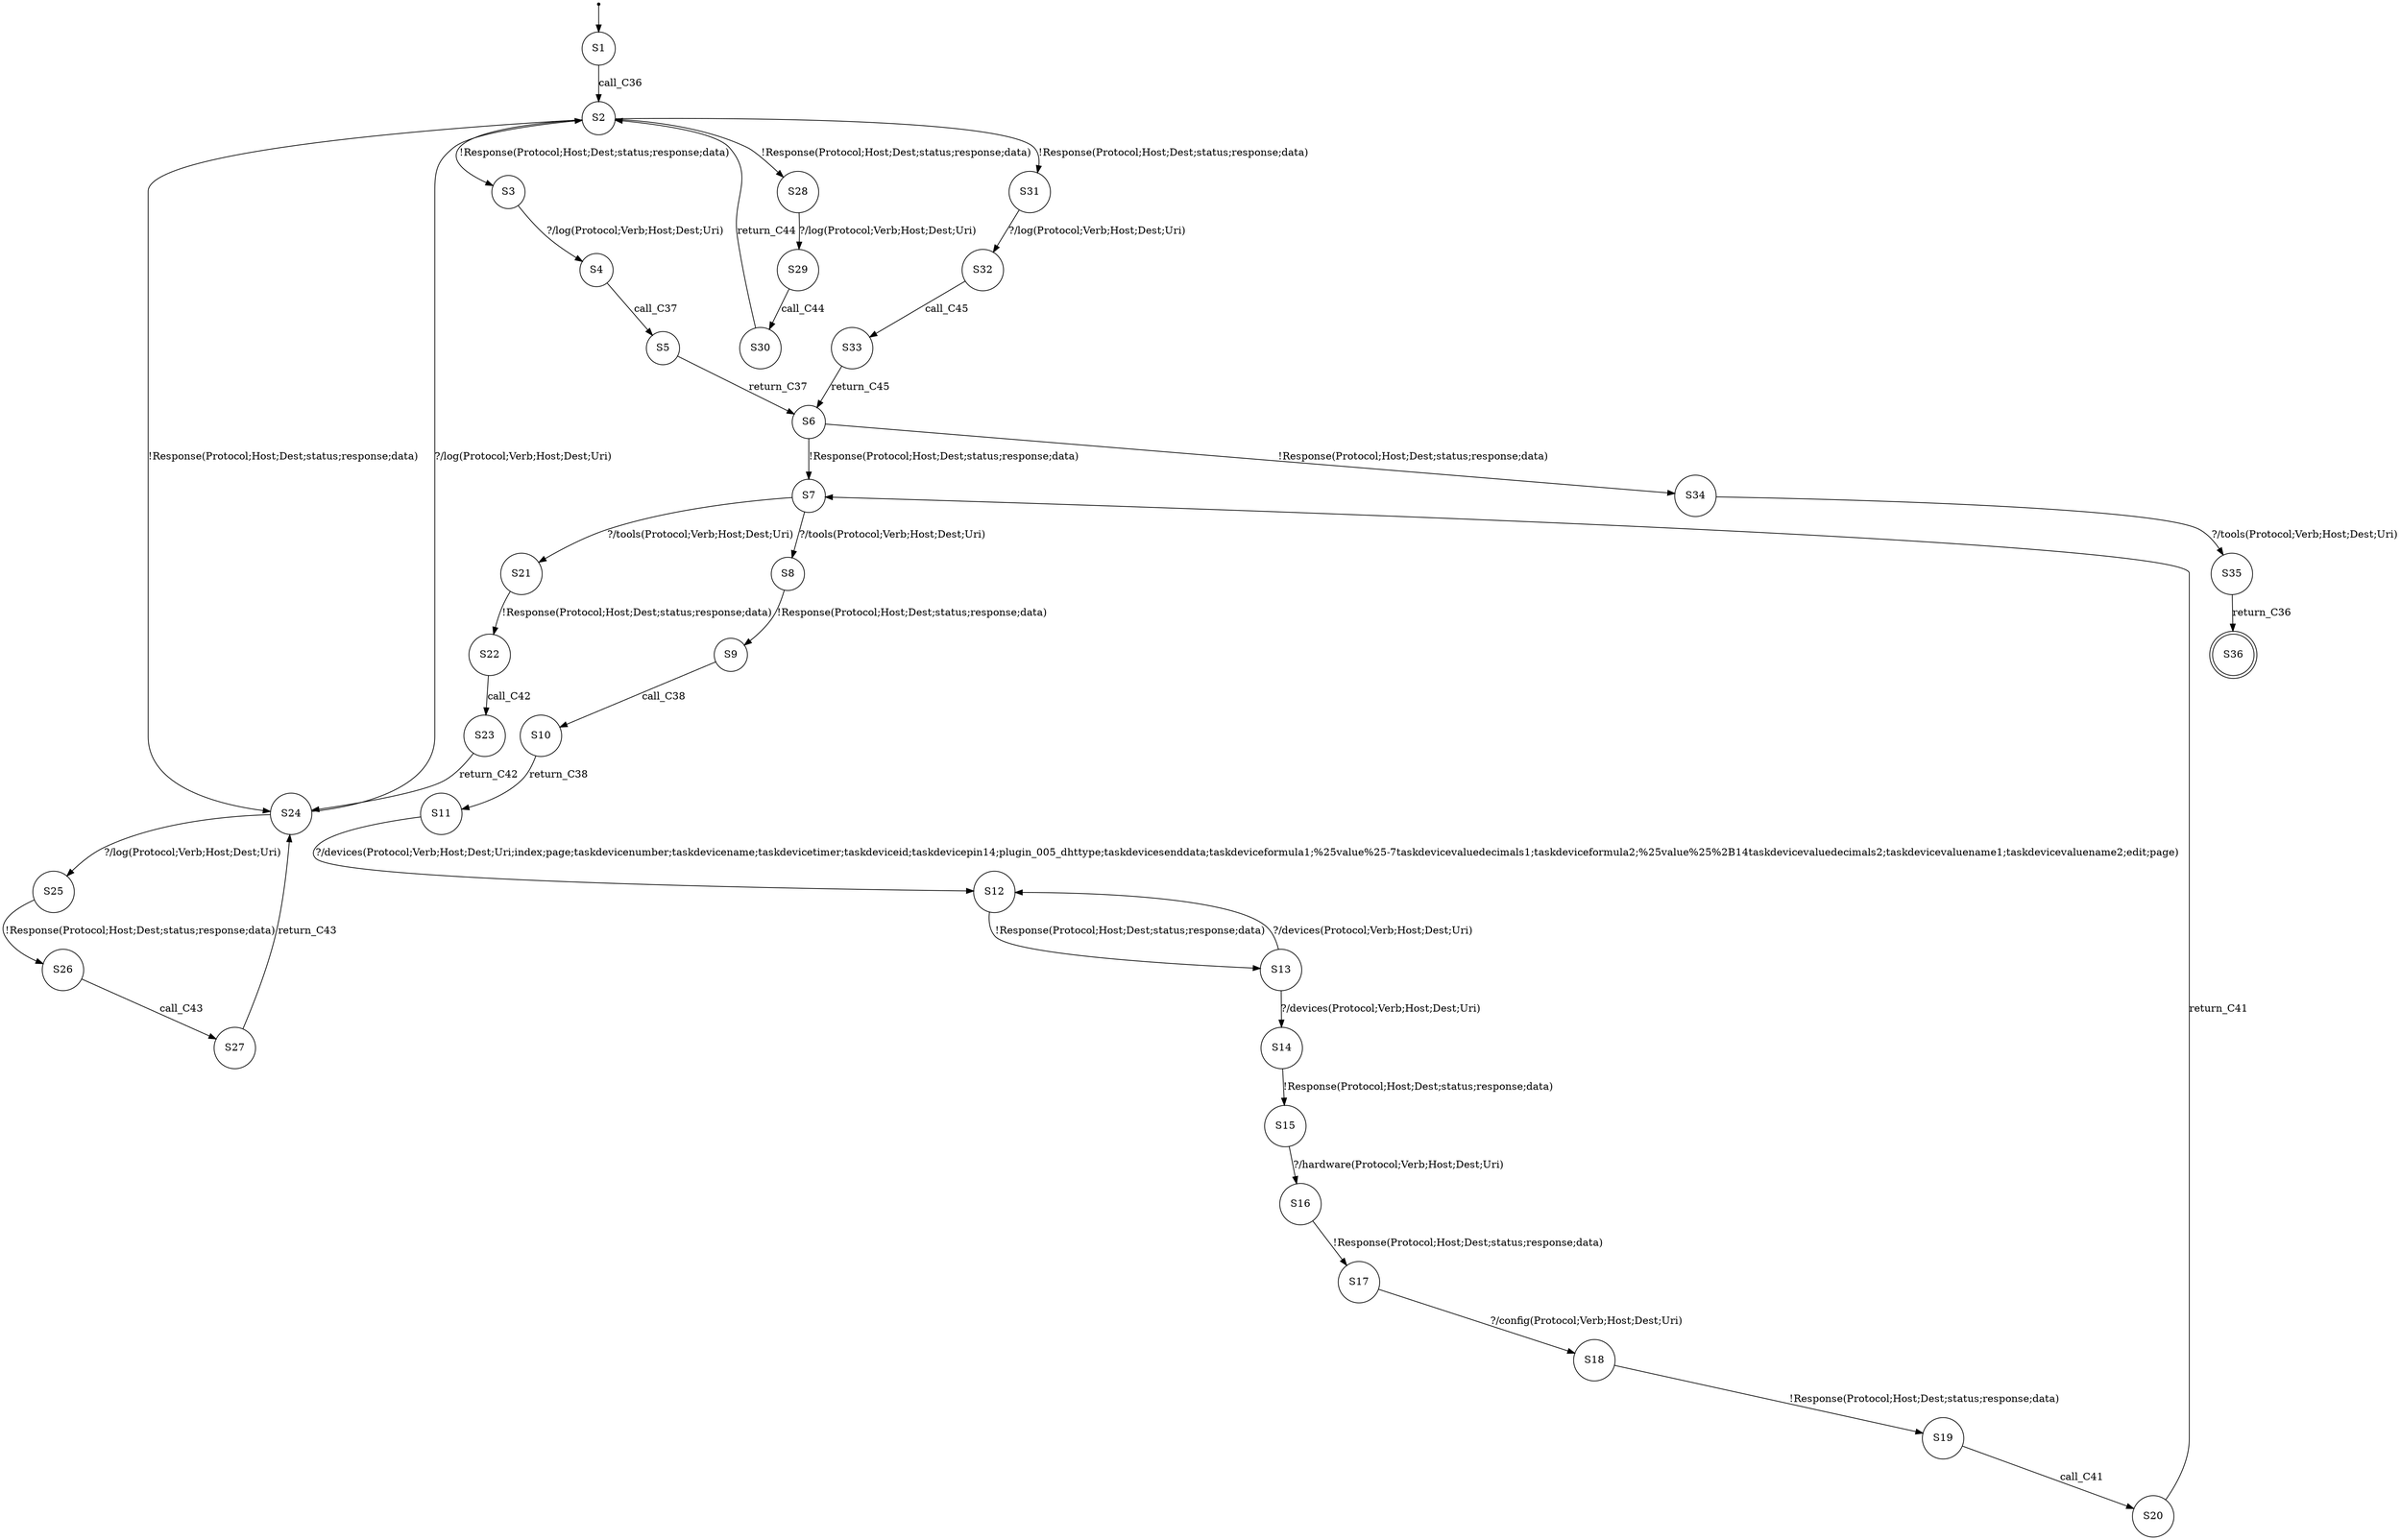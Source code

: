 digraph LTS {
S00[shape=point]
S1[label=S1,shape=circle];
S2[label=S2,shape=circle];
S3[label=S3,shape=circle];
S4[label=S4,shape=circle];
S5[label=S5,shape=circle];
S6[label=S6,shape=circle];
S7[label=S7,shape=circle];
S8[label=S8,shape=circle];
S9[label=S9,shape=circle];
S10[label=S10,shape=circle];
S11[label=S11,shape=circle];
S12[label=S12,shape=circle];
S13[label=S13,shape=circle];
S14[label=S14,shape=circle];
S15[label=S15,shape=circle];
S16[label=S16,shape=circle];
S17[label=S17,shape=circle];
S18[label=S18,shape=circle];
S19[label=S19,shape=circle];
S20[label=S20,shape=circle];
S21[label=S21,shape=circle];
S22[label=S22,shape=circle];
S23[label=S23,shape=circle];
S24[label=S24,shape=circle];
S25[label=S25,shape=circle];
S26[label=S26,shape=circle];
S27[label=S27,shape=circle];
S28[label=S28,shape=circle];
S29[label=S29,shape=circle];
S30[label=S30,shape=circle];
S31[label=S31,shape=circle];
S32[label=S32,shape=circle];
S33[label=S33,shape=circle];
S34[label=S34,shape=circle];
S35[label=S35,shape=circle];
S36[label=S36,shape=doublecircle];
S00 -> S1
S1 -> S2[label ="call_C36"];
S2 -> S3[label ="!Response(Protocol;Host;Dest;status;response;data)"];
S2 -> S24[label ="!Response(Protocol;Host;Dest;status;response;data)"];
S2 -> S28[label ="!Response(Protocol;Host;Dest;status;response;data)"];
S2 -> S31[label ="!Response(Protocol;Host;Dest;status;response;data)"];
S3 -> S4[label ="?/log(Protocol;Verb;Host;Dest;Uri)"];
S4 -> S5[label ="call_C37"];
S5 -> S6[label ="return_C37"];
S6 -> S7[label ="!Response(Protocol;Host;Dest;status;response;data)"];
S6 -> S34[label ="!Response(Protocol;Host;Dest;status;response;data)"];
S7 -> S8[label ="?/tools(Protocol;Verb;Host;Dest;Uri)"];
S7 -> S21[label ="?/tools(Protocol;Verb;Host;Dest;Uri)"];
S8 -> S9[label ="!Response(Protocol;Host;Dest;status;response;data)"];
S9 -> S10[label ="call_C38"];
S10 -> S11[label ="return_C38"];
S11 -> S12[label ="?/devices(Protocol;Verb;Host;Dest;Uri;index;page;taskdevicenumber;taskdevicename;taskdevicetimer;taskdeviceid;taskdevicepin14;plugin_005_dhttype;taskdevicesenddata;taskdeviceformula1;%25value%25-7taskdevicevaluedecimals1;taskdeviceformula2;%25value%25%2B14taskdevicevaluedecimals2;taskdevicevaluename1;taskdevicevaluename2;edit;page)"];
S12 -> S13[label ="!Response(Protocol;Host;Dest;status;response;data)"];
S13 -> S12[label ="?/devices(Protocol;Verb;Host;Dest;Uri)"];
S13 -> S14[label ="?/devices(Protocol;Verb;Host;Dest;Uri)"];
S14 -> S15[label ="!Response(Protocol;Host;Dest;status;response;data)"];
S15 -> S16[label ="?/hardware(Protocol;Verb;Host;Dest;Uri)"];
S16 -> S17[label ="!Response(Protocol;Host;Dest;status;response;data)"];
S17 -> S18[label ="?/config(Protocol;Verb;Host;Dest;Uri)"];
S18 -> S19[label ="!Response(Protocol;Host;Dest;status;response;data)"];
S19 -> S20[label ="call_C41"];
S20 -> S7[label ="return_C41"];
S21 -> S22[label ="!Response(Protocol;Host;Dest;status;response;data)"];
S22 -> S23[label ="call_C42"];
S23 -> S24[label ="return_C42"];
S24 -> S2[label ="?/log(Protocol;Verb;Host;Dest;Uri)"];
S24 -> S25[label ="?/log(Protocol;Verb;Host;Dest;Uri)"];
S25 -> S26[label ="!Response(Protocol;Host;Dest;status;response;data)"];
S26 -> S27[label ="call_C43"];
S27 -> S24[label ="return_C43"];
S28 -> S29[label ="?/log(Protocol;Verb;Host;Dest;Uri)"];
S29 -> S30[label ="call_C44"];
S30 -> S2[label ="return_C44"];
S31 -> S32[label ="?/log(Protocol;Verb;Host;Dest;Uri)"];
S32 -> S33[label ="call_C45"];
S33 -> S6[label ="return_C45"];
S34 -> S35[label ="?/tools(Protocol;Verb;Host;Dest;Uri)"];
S35 -> S36[label ="return_C36"];
}
